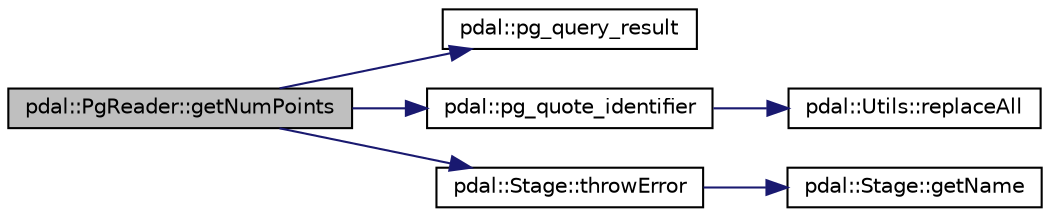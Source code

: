 digraph "pdal::PgReader::getNumPoints"
{
  edge [fontname="Helvetica",fontsize="10",labelfontname="Helvetica",labelfontsize="10"];
  node [fontname="Helvetica",fontsize="10",shape=record];
  rankdir="LR";
  Node1 [label="pdal::PgReader::getNumPoints",height=0.2,width=0.4,color="black", fillcolor="grey75", style="filled", fontcolor="black"];
  Node1 -> Node2 [color="midnightblue",fontsize="10",style="solid",fontname="Helvetica"];
  Node2 [label="pdal::pg_query_result",height=0.2,width=0.4,color="black", fillcolor="white", style="filled",URL="$namespacepdal.html#aa40e03c638df615fa62327f57b5b8ec5"];
  Node1 -> Node3 [color="midnightblue",fontsize="10",style="solid",fontname="Helvetica"];
  Node3 [label="pdal::pg_quote_identifier",height=0.2,width=0.4,color="black", fillcolor="white", style="filled",URL="$namespacepdal.html#ad99ce17aa864ec243dd2c32460009634"];
  Node3 -> Node4 [color="midnightblue",fontsize="10",style="solid",fontname="Helvetica"];
  Node4 [label="pdal::Utils::replaceAll",height=0.2,width=0.4,color="black", fillcolor="white", style="filled",URL="$namespacepdal_1_1Utils.html#aee933a3f2afb351283582a3a50319fca"];
  Node1 -> Node5 [color="midnightblue",fontsize="10",style="solid",fontname="Helvetica"];
  Node5 [label="pdal::Stage::throwError",height=0.2,width=0.4,color="black", fillcolor="white", style="filled",URL="$classpdal_1_1Stage.html#abdbd1176da12dfd882d931a43290797f"];
  Node5 -> Node6 [color="midnightblue",fontsize="10",style="solid",fontname="Helvetica"];
  Node6 [label="pdal::Stage::getName",height=0.2,width=0.4,color="black", fillcolor="white", style="filled",URL="$classpdal_1_1Stage.html#a6c81d6fbbac17ebe4cd63806916cc750"];
}
